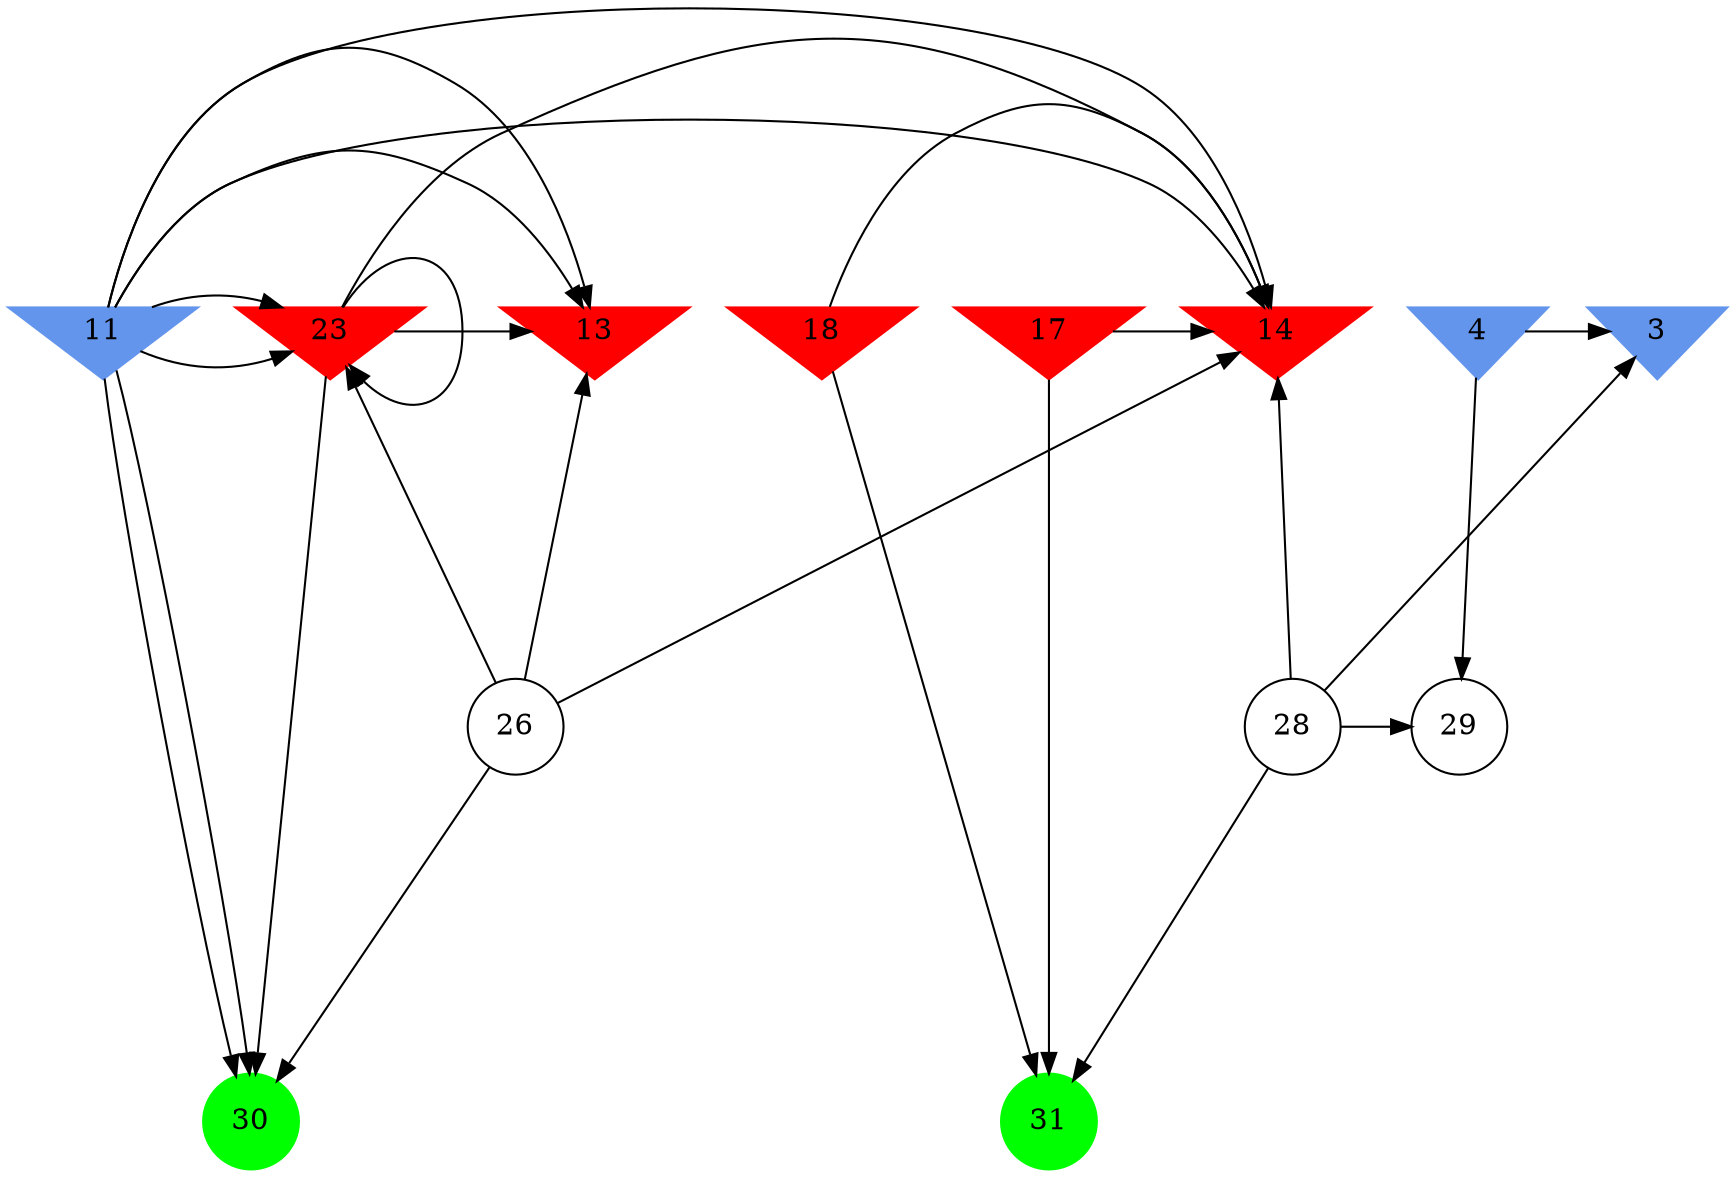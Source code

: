 digraph brain {
	ranksep=2.0;
	3 [shape=invtriangle,style=filled,color=cornflowerblue];
	4 [shape=invtriangle,style=filled,color=cornflowerblue];
	11 [shape=invtriangle,style=filled,color=cornflowerblue];
	13 [shape=invtriangle,style=filled,color=red];
	14 [shape=invtriangle,style=filled,color=red];
	17 [shape=invtriangle,style=filled,color=red];
	18 [shape=invtriangle,style=filled,color=red];
	23 [shape=invtriangle,style=filled,color=red];
	26 [shape=circle,color=black];
	28 [shape=circle,color=black];
	29 [shape=circle,color=black];
	30 [shape=circle,style=filled,color=green];
	31 [shape=circle,style=filled,color=green];
	11	->	30;
	11	->	23;
	11	->	13;
	11	->	14;
	26	->	30;
	26	->	23;
	26	->	13;
	26	->	14;
	11	->	30;
	11	->	23;
	11	->	13;
	11	->	14;
	23	->	30;
	23	->	23;
	23	->	13;
	23	->	14;
	28	->	3;
	28	->	29;
	4	->	3;
	4	->	29;
	17	->	31;
	17	->	14;
	28	->	31;
	28	->	14;
	18	->	31;
	18	->	14;
	{ rank=same; 3; 4; 11; 13; 14; 17; 18; 23; }
	{ rank=same; 26; 28; 29; }
	{ rank=same; 30; 31; }
}
